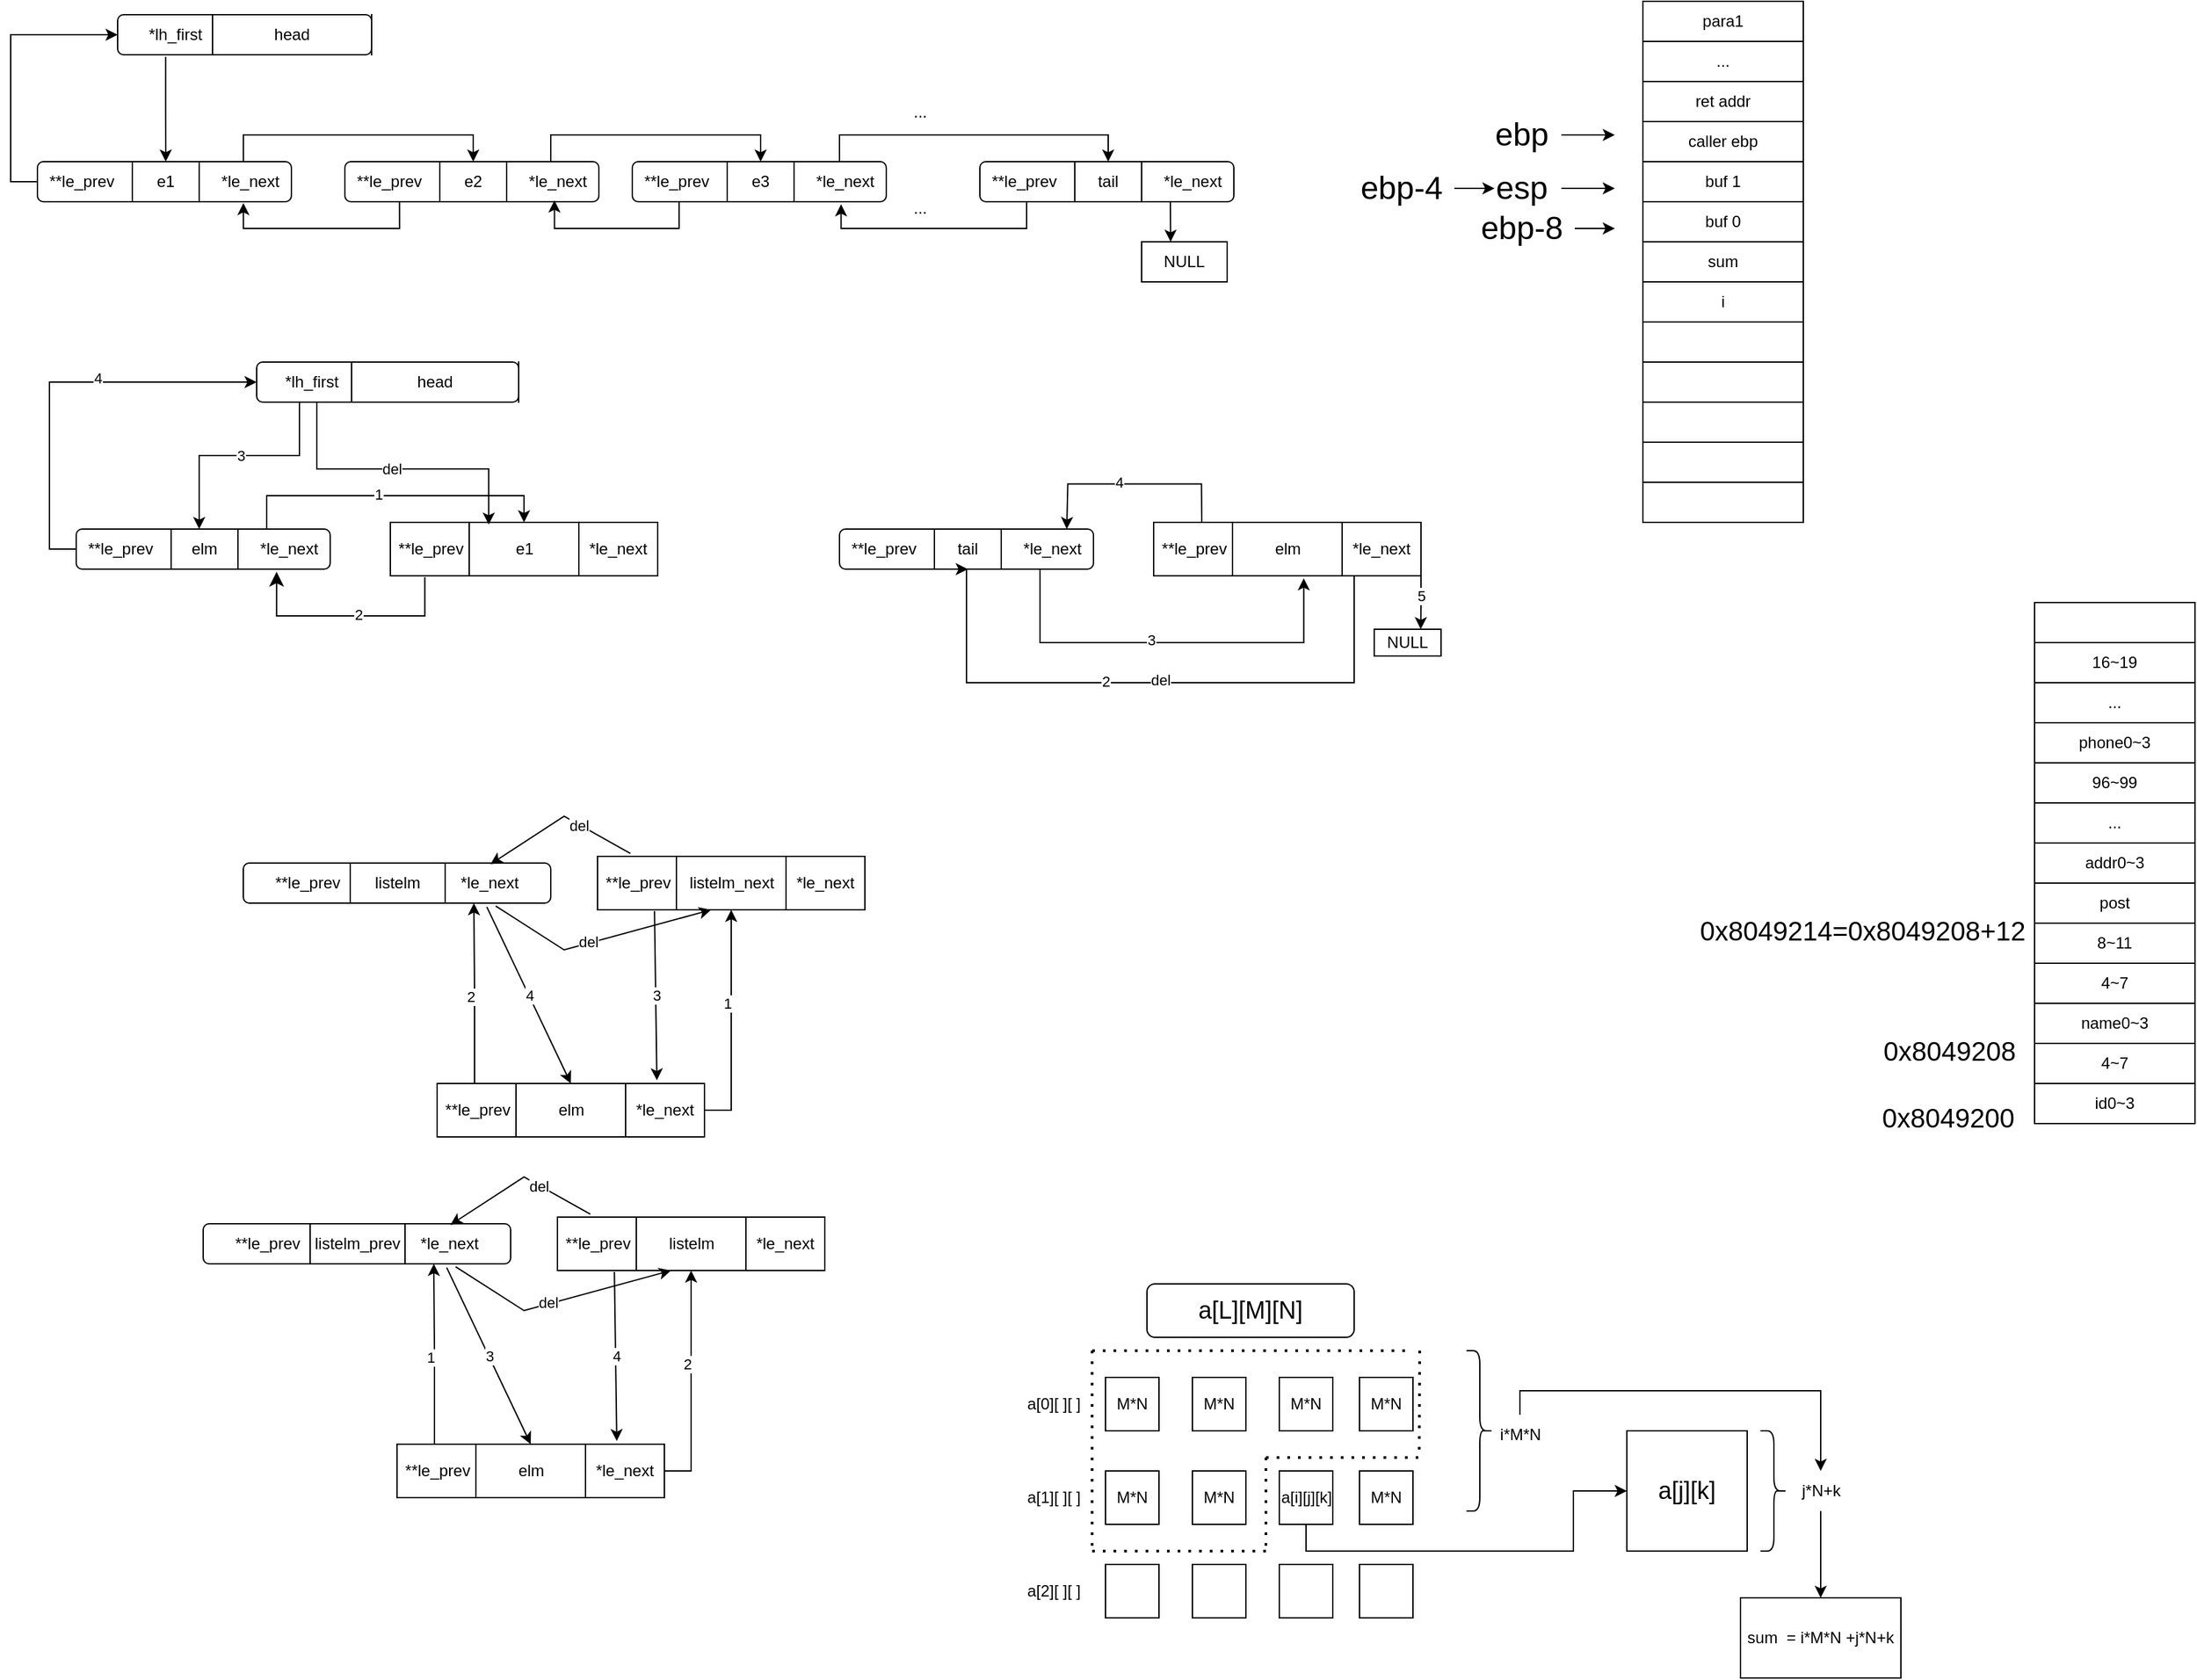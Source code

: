 <mxfile version="25.0.0">
  <diagram name="第 1 页" id="CgbGqWeiciak2SSr_8g0">
    <mxGraphModel dx="768" dy="397" grid="1" gridSize="10" guides="1" tooltips="1" connect="1" arrows="1" fold="1" page="1" pageScale="1" pageWidth="827" pageHeight="1169" math="0" shadow="0">
      <root>
        <mxCell id="0" />
        <mxCell id="1" parent="0" />
        <mxCell id="PcLLNrCdASyvN8jC8210-8" value="*lh_first&amp;nbsp; &amp;nbsp; &amp;nbsp; &amp;nbsp; &amp;nbsp; &amp;nbsp; &amp;nbsp; &amp;nbsp; &amp;nbsp; &amp;nbsp; &amp;nbsp; &amp;nbsp; &amp;nbsp; &amp;nbsp; &amp;nbsp; &amp;nbsp;" style="rounded=1;whiteSpace=wrap;html=1;" parent="1" vertex="1">
          <mxGeometry x="100" y="10" width="190" height="30" as="geometry" />
        </mxCell>
        <mxCell id="PcLLNrCdASyvN8jC8210-32" style="edgeStyle=orthogonalEdgeStyle;rounded=0;orthogonalLoop=1;jettySize=auto;html=1;exitX=0.189;exitY=1.052;exitDx=0;exitDy=0;entryX=0.5;entryY=0;entryDx=0;entryDy=0;exitPerimeter=0;" parent="1" source="PcLLNrCdASyvN8jC8210-8" target="PcLLNrCdASyvN8jC8210-22" edge="1">
          <mxGeometry relative="1" as="geometry" />
        </mxCell>
        <mxCell id="PcLLNrCdASyvN8jC8210-9" value="head" style="shape=partialRectangle;whiteSpace=wrap;html=1;top=0;bottom=0;fillColor=none;" parent="1" vertex="1">
          <mxGeometry x="171" y="10" width="119" height="30" as="geometry" />
        </mxCell>
        <mxCell id="PcLLNrCdASyvN8jC8210-25" style="edgeStyle=orthogonalEdgeStyle;rounded=0;orthogonalLoop=1;jettySize=auto;html=1;exitX=0.811;exitY=0.056;exitDx=0;exitDy=0;entryX=0.5;entryY=0;entryDx=0;entryDy=0;exitPerimeter=0;" parent="1" source="PcLLNrCdASyvN8jC8210-21" target="PcLLNrCdASyvN8jC8210-24" edge="1">
          <mxGeometry relative="1" as="geometry">
            <Array as="points">
              <mxPoint x="194" y="100" />
              <mxPoint x="366" y="100" />
            </Array>
          </mxGeometry>
        </mxCell>
        <mxCell id="9PKcSmoNiK7LUXzbzVSb-112" style="edgeStyle=orthogonalEdgeStyle;rounded=0;orthogonalLoop=1;jettySize=auto;html=1;exitX=0;exitY=0.5;exitDx=0;exitDy=0;entryX=0;entryY=0.5;entryDx=0;entryDy=0;" parent="1" source="PcLLNrCdASyvN8jC8210-21" target="PcLLNrCdASyvN8jC8210-8" edge="1">
          <mxGeometry relative="1" as="geometry" />
        </mxCell>
        <mxCell id="PcLLNrCdASyvN8jC8210-21" value="**le_prev&amp;nbsp; &amp;nbsp; &amp;nbsp; &amp;nbsp; &amp;nbsp; &amp;nbsp; &amp;nbsp; &amp;nbsp; &amp;nbsp; &amp;nbsp; &amp;nbsp; &amp;nbsp; *le_next" style="rounded=1;whiteSpace=wrap;html=1;" parent="1" vertex="1">
          <mxGeometry x="40" y="120" width="190" height="30" as="geometry" />
        </mxCell>
        <mxCell id="PcLLNrCdASyvN8jC8210-22" value="e1" style="shape=partialRectangle;whiteSpace=wrap;html=1;top=0;bottom=0;fillColor=none;" parent="1" vertex="1">
          <mxGeometry x="111" y="120" width="50" height="30" as="geometry" />
        </mxCell>
        <mxCell id="PcLLNrCdASyvN8jC8210-23" value="**le_prev&amp;nbsp; &amp;nbsp; &amp;nbsp; &amp;nbsp; &amp;nbsp; &amp;nbsp; &amp;nbsp; &amp;nbsp; &amp;nbsp; &amp;nbsp; &amp;nbsp; &amp;nbsp; *le_next" style="rounded=1;whiteSpace=wrap;html=1;" parent="1" vertex="1">
          <mxGeometry x="270" y="120" width="190" height="30" as="geometry" />
        </mxCell>
        <mxCell id="9PKcSmoNiK7LUXzbzVSb-10" style="edgeStyle=orthogonalEdgeStyle;rounded=0;orthogonalLoop=1;jettySize=auto;html=1;entryX=0.5;entryY=0;entryDx=0;entryDy=0;" parent="1" source="PcLLNrCdASyvN8jC8210-23" target="9PKcSmoNiK7LUXzbzVSb-8" edge="1">
          <mxGeometry relative="1" as="geometry">
            <Array as="points">
              <mxPoint x="424" y="100" />
              <mxPoint x="581" y="100" />
            </Array>
          </mxGeometry>
        </mxCell>
        <mxCell id="PcLLNrCdASyvN8jC8210-24" value="e2" style="shape=partialRectangle;whiteSpace=wrap;html=1;top=0;bottom=0;fillColor=none;" parent="1" vertex="1">
          <mxGeometry x="341" y="120" width="50" height="30" as="geometry" />
        </mxCell>
        <mxCell id="t2lfeFUL5zWcgB1iJ4_S-45" style="edgeStyle=orthogonalEdgeStyle;rounded=0;orthogonalLoop=1;jettySize=auto;html=1;exitX=0.75;exitY=1;exitDx=0;exitDy=0;" parent="1" source="PcLLNrCdASyvN8jC8210-29" edge="1">
          <mxGeometry relative="1" as="geometry">
            <mxPoint x="887.714" y="180" as="targetPoint" />
          </mxGeometry>
        </mxCell>
        <mxCell id="PcLLNrCdASyvN8jC8210-29" value="**le_prev&amp;nbsp; &amp;nbsp; &amp;nbsp; &amp;nbsp; &amp;nbsp; &amp;nbsp; &amp;nbsp; &amp;nbsp; &amp;nbsp; &amp;nbsp; &amp;nbsp; &amp;nbsp; *le_next" style="rounded=1;whiteSpace=wrap;html=1;" parent="1" vertex="1">
          <mxGeometry x="745" y="120" width="190" height="30" as="geometry" />
        </mxCell>
        <mxCell id="9PKcSmoNiK7LUXzbzVSb-6" style="edgeStyle=orthogonalEdgeStyle;rounded=0;orthogonalLoop=1;jettySize=auto;html=1;exitX=0.175;exitY=0.949;exitDx=0;exitDy=0;entryX=0.825;entryY=0.967;entryDx=0;entryDy=0;entryPerimeter=0;exitPerimeter=0;" parent="1" source="9PKcSmoNiK7LUXzbzVSb-7" target="PcLLNrCdASyvN8jC8210-23" edge="1">
          <mxGeometry relative="1" as="geometry">
            <mxPoint x="480" y="230" as="targetPoint" />
            <Array as="points">
              <mxPoint x="520" y="149" />
              <mxPoint x="520" y="170" />
              <mxPoint x="427" y="170" />
            </Array>
          </mxGeometry>
        </mxCell>
        <mxCell id="PcLLNrCdASyvN8jC8210-30" value="tail" style="shape=partialRectangle;whiteSpace=wrap;html=1;top=0;bottom=0;fillColor=none;" parent="1" vertex="1">
          <mxGeometry x="816" y="120" width="50" height="30" as="geometry" />
        </mxCell>
        <mxCell id="PcLLNrCdASyvN8jC8210-34" value="e1" style="shape=process;whiteSpace=wrap;html=1;backgroundOutline=1;size=0.294;" parent="1" vertex="1">
          <mxGeometry x="304" y="390" width="200" height="40" as="geometry" />
        </mxCell>
        <mxCell id="PcLLNrCdASyvN8jC8210-36" value="*le_next" style="text;html=1;align=center;verticalAlign=middle;resizable=0;points=[];autosize=1;strokeColor=none;fillColor=none;" parent="1" vertex="1">
          <mxGeometry x="439" y="395" width="70" height="30" as="geometry" />
        </mxCell>
        <mxCell id="PcLLNrCdASyvN8jC8210-37" value="**le_prev" style="text;html=1;align=center;verticalAlign=middle;resizable=0;points=[];autosize=1;strokeColor=none;fillColor=none;" parent="1" vertex="1">
          <mxGeometry x="299" y="395" width="70" height="30" as="geometry" />
        </mxCell>
        <mxCell id="9PKcSmoNiK7LUXzbzVSb-5" style="edgeStyle=orthogonalEdgeStyle;rounded=0;orthogonalLoop=1;jettySize=auto;html=1;exitX=0.215;exitY=0.989;exitDx=0;exitDy=0;entryX=0.811;entryY=1.033;entryDx=0;entryDy=0;entryPerimeter=0;exitPerimeter=0;" parent="1" source="PcLLNrCdASyvN8jC8210-23" target="PcLLNrCdASyvN8jC8210-21" edge="1">
          <mxGeometry relative="1" as="geometry" />
        </mxCell>
        <mxCell id="9PKcSmoNiK7LUXzbzVSb-12" style="edgeStyle=orthogonalEdgeStyle;rounded=0;orthogonalLoop=1;jettySize=auto;html=1;exitX=0.81;exitY=-0.003;exitDx=0;exitDy=0;entryX=0.5;entryY=0;entryDx=0;entryDy=0;exitPerimeter=0;" parent="1" source="9PKcSmoNiK7LUXzbzVSb-7" target="PcLLNrCdASyvN8jC8210-30" edge="1">
          <mxGeometry relative="1" as="geometry">
            <mxPoint x="860" y="100" as="targetPoint" />
            <Array as="points">
              <mxPoint x="639" y="121" />
              <mxPoint x="640" y="121" />
              <mxPoint x="640" y="100" />
              <mxPoint x="841" y="100" />
            </Array>
          </mxGeometry>
        </mxCell>
        <mxCell id="9PKcSmoNiK7LUXzbzVSb-7" value="**le_prev&amp;nbsp; &amp;nbsp; &amp;nbsp; &amp;nbsp; &amp;nbsp; &amp;nbsp; &amp;nbsp; &amp;nbsp; &amp;nbsp; &amp;nbsp; &amp;nbsp; &amp;nbsp; *le_next" style="rounded=1;whiteSpace=wrap;html=1;" parent="1" vertex="1">
          <mxGeometry x="485" y="120" width="190" height="30" as="geometry" />
        </mxCell>
        <mxCell id="9PKcSmoNiK7LUXzbzVSb-8" value="e3" style="shape=partialRectangle;whiteSpace=wrap;html=1;top=0;bottom=0;fillColor=none;" parent="1" vertex="1">
          <mxGeometry x="556" y="120" width="50" height="30" as="geometry" />
        </mxCell>
        <mxCell id="9PKcSmoNiK7LUXzbzVSb-13" style="edgeStyle=orthogonalEdgeStyle;rounded=0;orthogonalLoop=1;jettySize=auto;html=1;exitX=0;exitY=1;exitDx=0;exitDy=0;entryX=0.822;entryY=1.063;entryDx=0;entryDy=0;entryPerimeter=0;" parent="1" source="PcLLNrCdASyvN8jC8210-30" target="9PKcSmoNiK7LUXzbzVSb-7" edge="1">
          <mxGeometry relative="1" as="geometry">
            <Array as="points">
              <mxPoint x="780" y="150" />
              <mxPoint x="780" y="170" />
              <mxPoint x="641" y="170" />
            </Array>
          </mxGeometry>
        </mxCell>
        <mxCell id="9PKcSmoNiK7LUXzbzVSb-14" value="..." style="text;html=1;align=center;verticalAlign=middle;resizable=0;points=[];autosize=1;strokeColor=none;fillColor=none;" parent="1" vertex="1">
          <mxGeometry x="685" y="68" width="30" height="30" as="geometry" />
        </mxCell>
        <mxCell id="9PKcSmoNiK7LUXzbzVSb-16" value="..." style="text;html=1;align=center;verticalAlign=middle;resizable=0;points=[];autosize=1;strokeColor=none;fillColor=none;" parent="1" vertex="1">
          <mxGeometry x="685" y="140" width="30" height="30" as="geometry" />
        </mxCell>
        <mxCell id="9PKcSmoNiK7LUXzbzVSb-23" style="edgeStyle=orthogonalEdgeStyle;rounded=0;orthogonalLoop=1;jettySize=auto;html=1;exitX=0.75;exitY=0;exitDx=0;exitDy=0;entryX=0.5;entryY=0;entryDx=0;entryDy=0;" parent="1" source="9PKcSmoNiK7LUXzbzVSb-20" target="PcLLNrCdASyvN8jC8210-34" edge="1">
          <mxGeometry relative="1" as="geometry" />
        </mxCell>
        <mxCell id="9PKcSmoNiK7LUXzbzVSb-114" value="1" style="edgeLabel;html=1;align=center;verticalAlign=middle;resizable=0;points=[];" parent="9PKcSmoNiK7LUXzbzVSb-23" vertex="1" connectable="0">
          <mxGeometry x="-0.085" y="1" relative="1" as="geometry">
            <mxPoint as="offset" />
          </mxGeometry>
        </mxCell>
        <mxCell id="9PKcSmoNiK7LUXzbzVSb-113" style="edgeStyle=orthogonalEdgeStyle;rounded=0;orthogonalLoop=1;jettySize=auto;html=1;exitX=0;exitY=0.5;exitDx=0;exitDy=0;entryX=0;entryY=0.5;entryDx=0;entryDy=0;" parent="1" source="9PKcSmoNiK7LUXzbzVSb-20" target="9PKcSmoNiK7LUXzbzVSb-103" edge="1">
          <mxGeometry relative="1" as="geometry" />
        </mxCell>
        <mxCell id="9PKcSmoNiK7LUXzbzVSb-115" value="4" style="edgeLabel;html=1;align=center;verticalAlign=middle;resizable=0;points=[];" parent="9PKcSmoNiK7LUXzbzVSb-113" vertex="1" connectable="0">
          <mxGeometry x="0.208" y="3" relative="1" as="geometry">
            <mxPoint as="offset" />
          </mxGeometry>
        </mxCell>
        <mxCell id="9PKcSmoNiK7LUXzbzVSb-20" value="**le_prev&amp;nbsp; &amp;nbsp; &amp;nbsp; &amp;nbsp; &amp;nbsp; &amp;nbsp; &amp;nbsp; &amp;nbsp; &amp;nbsp; &amp;nbsp; &amp;nbsp; &amp;nbsp; *le_next" style="rounded=1;whiteSpace=wrap;html=1;" parent="1" vertex="1">
          <mxGeometry x="69" y="395" width="190" height="30" as="geometry" />
        </mxCell>
        <mxCell id="9PKcSmoNiK7LUXzbzVSb-21" value="elm" style="shape=partialRectangle;whiteSpace=wrap;html=1;top=0;bottom=0;fillColor=none;" parent="1" vertex="1">
          <mxGeometry x="140" y="395" width="50" height="30" as="geometry" />
        </mxCell>
        <mxCell id="9PKcSmoNiK7LUXzbzVSb-22" value="" style="edgeStyle=segmentEdgeStyle;endArrow=classic;html=1;curved=0;rounded=0;endSize=8;startSize=8;sourcePerimeterSpacing=0;targetPerimeterSpacing=0;entryX=0.789;entryY=1.067;entryDx=0;entryDy=0;entryPerimeter=0;exitX=0.129;exitY=1.025;exitDx=0;exitDy=0;exitPerimeter=0;" parent="1" source="PcLLNrCdASyvN8jC8210-34" target="9PKcSmoNiK7LUXzbzVSb-20" edge="1">
          <mxGeometry width="100" relative="1" as="geometry">
            <mxPoint x="330" y="440" as="sourcePoint" />
            <mxPoint x="409" y="460" as="targetPoint" />
            <Array as="points">
              <mxPoint x="330" y="460" />
              <mxPoint x="219" y="460" />
            </Array>
          </mxGeometry>
        </mxCell>
        <mxCell id="9PKcSmoNiK7LUXzbzVSb-110" value="2" style="edgeLabel;html=1;align=center;verticalAlign=middle;resizable=0;points=[];" parent="9PKcSmoNiK7LUXzbzVSb-22" vertex="1" connectable="0">
          <mxGeometry x="-0.082" y="-1" relative="1" as="geometry">
            <mxPoint as="offset" />
          </mxGeometry>
        </mxCell>
        <mxCell id="9PKcSmoNiK7LUXzbzVSb-53" value="listelm" style="shape=process;whiteSpace=wrap;html=1;backgroundOutline=1;size=0.294;" parent="1" vertex="1">
          <mxGeometry x="429" y="910" width="200" height="40" as="geometry" />
        </mxCell>
        <mxCell id="9PKcSmoNiK7LUXzbzVSb-54" value="*le_next" style="text;html=1;align=center;verticalAlign=middle;resizable=0;points=[];autosize=1;strokeColor=none;fillColor=none;" parent="1" vertex="1">
          <mxGeometry x="564" y="915" width="70" height="30" as="geometry" />
        </mxCell>
        <mxCell id="9PKcSmoNiK7LUXzbzVSb-55" value="**le_prev" style="text;html=1;align=center;verticalAlign=middle;resizable=0;points=[];autosize=1;strokeColor=none;fillColor=none;" parent="1" vertex="1">
          <mxGeometry x="424" y="915" width="70" height="30" as="geometry" />
        </mxCell>
        <mxCell id="9PKcSmoNiK7LUXzbzVSb-56" value="**le_prev&amp;nbsp; &amp;nbsp; &amp;nbsp; &amp;nbsp; &amp;nbsp; &amp;nbsp; &amp;nbsp; &amp;nbsp; &amp;nbsp; &amp;nbsp; &amp;nbsp; &amp;nbsp; &amp;nbsp; &amp;nbsp;*le_next" style="rounded=1;whiteSpace=wrap;html=1;" parent="1" vertex="1">
          <mxGeometry x="164" y="915" width="230" height="30" as="geometry" />
        </mxCell>
        <mxCell id="9PKcSmoNiK7LUXzbzVSb-57" value="listelm_prev" style="shape=partialRectangle;whiteSpace=wrap;html=1;top=0;bottom=0;fillColor=none;" parent="1" vertex="1">
          <mxGeometry x="244" y="915" width="71" height="30" as="geometry" />
        </mxCell>
        <mxCell id="9PKcSmoNiK7LUXzbzVSb-58" style="edgeStyle=orthogonalEdgeStyle;rounded=0;orthogonalLoop=1;jettySize=auto;html=1;entryX=0.5;entryY=1;entryDx=0;entryDy=0;" parent="1" target="9PKcSmoNiK7LUXzbzVSb-53" edge="1">
          <mxGeometry relative="1" as="geometry">
            <mxPoint x="504" y="1100" as="sourcePoint" />
            <Array as="points">
              <mxPoint x="529" y="1100" />
            </Array>
          </mxGeometry>
        </mxCell>
        <mxCell id="9PKcSmoNiK7LUXzbzVSb-59" value="2" style="edgeLabel;html=1;align=center;verticalAlign=middle;resizable=0;points=[];" parent="9PKcSmoNiK7LUXzbzVSb-58" vertex="1" connectable="0">
          <mxGeometry x="0.208" y="3" relative="1" as="geometry">
            <mxPoint as="offset" />
          </mxGeometry>
        </mxCell>
        <mxCell id="9PKcSmoNiK7LUXzbzVSb-60" style="edgeStyle=orthogonalEdgeStyle;rounded=0;orthogonalLoop=1;jettySize=auto;html=1;exitX=0.132;exitY=0.008;exitDx=0;exitDy=0;entryX=0.75;entryY=1;entryDx=0;entryDy=0;exitPerimeter=0;" parent="1" source="9PKcSmoNiK7LUXzbzVSb-62" target="9PKcSmoNiK7LUXzbzVSb-56" edge="1">
          <mxGeometry relative="1" as="geometry">
            <Array as="points">
              <mxPoint x="337" y="1080" />
              <mxPoint x="337" y="1013" />
            </Array>
          </mxGeometry>
        </mxCell>
        <mxCell id="9PKcSmoNiK7LUXzbzVSb-61" value="1" style="edgeLabel;html=1;align=center;verticalAlign=middle;resizable=0;points=[];" parent="9PKcSmoNiK7LUXzbzVSb-60" vertex="1" connectable="0">
          <mxGeometry x="-0.025" y="3" relative="1" as="geometry">
            <mxPoint as="offset" />
          </mxGeometry>
        </mxCell>
        <mxCell id="9PKcSmoNiK7LUXzbzVSb-62" value="elm" style="shape=process;whiteSpace=wrap;html=1;backgroundOutline=1;size=0.294;" parent="1" vertex="1">
          <mxGeometry x="309" y="1080" width="200" height="40" as="geometry" />
        </mxCell>
        <mxCell id="9PKcSmoNiK7LUXzbzVSb-63" value="*le_next" style="text;html=1;align=center;verticalAlign=middle;resizable=0;points=[];autosize=1;strokeColor=none;fillColor=none;" parent="1" vertex="1">
          <mxGeometry x="444" y="1085" width="70" height="30" as="geometry" />
        </mxCell>
        <mxCell id="9PKcSmoNiK7LUXzbzVSb-64" value="**le_prev" style="text;html=1;align=center;verticalAlign=middle;resizable=0;points=[];autosize=1;strokeColor=none;fillColor=none;" parent="1" vertex="1">
          <mxGeometry x="304" y="1085" width="70" height="30" as="geometry" />
        </mxCell>
        <mxCell id="9PKcSmoNiK7LUXzbzVSb-65" value="3" style="endArrow=classic;html=1;rounded=0;exitX=0.792;exitY=1.094;exitDx=0;exitDy=0;entryX=0.5;entryY=0;entryDx=0;entryDy=0;exitPerimeter=0;" parent="1" source="9PKcSmoNiK7LUXzbzVSb-56" target="9PKcSmoNiK7LUXzbzVSb-62" edge="1">
          <mxGeometry width="50" height="50" relative="1" as="geometry">
            <mxPoint x="404" y="1080" as="sourcePoint" />
            <mxPoint x="454" y="1030" as="targetPoint" />
          </mxGeometry>
        </mxCell>
        <mxCell id="9PKcSmoNiK7LUXzbzVSb-67" value="4" style="endArrow=classic;html=1;rounded=0;entryX=0.822;entryY=-0.058;entryDx=0;entryDy=0;exitX=0.213;exitY=1.025;exitDx=0;exitDy=0;entryPerimeter=0;exitPerimeter=0;" parent="1" source="9PKcSmoNiK7LUXzbzVSb-53" target="9PKcSmoNiK7LUXzbzVSb-62" edge="1">
          <mxGeometry width="50" height="50" relative="1" as="geometry">
            <mxPoint x="459" y="970" as="sourcePoint" />
            <mxPoint x="454" y="1030" as="targetPoint" />
          </mxGeometry>
        </mxCell>
        <mxCell id="9PKcSmoNiK7LUXzbzVSb-71" value="" style="endArrow=classic;html=1;rounded=0;entryX=0.804;entryY=0.028;entryDx=0;entryDy=0;entryPerimeter=0;exitX=0.123;exitY=-0.054;exitDx=0;exitDy=0;exitPerimeter=0;" parent="1" source="9PKcSmoNiK7LUXzbzVSb-53" target="9PKcSmoNiK7LUXzbzVSb-56" edge="1">
          <mxGeometry width="50" height="50" relative="1" as="geometry">
            <mxPoint x="414" y="1010" as="sourcePoint" />
            <mxPoint x="464" y="960" as="targetPoint" />
            <Array as="points">
              <mxPoint x="404" y="880" />
            </Array>
          </mxGeometry>
        </mxCell>
        <mxCell id="9PKcSmoNiK7LUXzbzVSb-75" value="del" style="edgeLabel;html=1;align=center;verticalAlign=middle;resizable=0;points=[];" parent="9PKcSmoNiK7LUXzbzVSb-71" vertex="1" connectable="0">
          <mxGeometry x="-0.281" relative="1" as="geometry">
            <mxPoint as="offset" />
          </mxGeometry>
        </mxCell>
        <mxCell id="9PKcSmoNiK7LUXzbzVSb-74" value="" style="endArrow=classic;html=1;rounded=0;exitX=0.821;exitY=1.072;exitDx=0;exitDy=0;exitPerimeter=0;" parent="1" source="9PKcSmoNiK7LUXzbzVSb-56" edge="1">
          <mxGeometry width="50" height="50" relative="1" as="geometry">
            <mxPoint x="414" y="1010" as="sourcePoint" />
            <mxPoint x="514" y="950" as="targetPoint" />
            <Array as="points">
              <mxPoint x="404" y="980" />
            </Array>
          </mxGeometry>
        </mxCell>
        <mxCell id="9PKcSmoNiK7LUXzbzVSb-76" value="del" style="edgeLabel;html=1;align=center;verticalAlign=middle;resizable=0;points=[];" parent="9PKcSmoNiK7LUXzbzVSb-74" vertex="1" connectable="0">
          <mxGeometry x="-0.091" y="1" relative="1" as="geometry">
            <mxPoint as="offset" />
          </mxGeometry>
        </mxCell>
        <mxCell id="9PKcSmoNiK7LUXzbzVSb-77" value="listelm_next" style="shape=process;whiteSpace=wrap;html=1;backgroundOutline=1;size=0.294;" parent="1" vertex="1">
          <mxGeometry x="459" y="640" width="200" height="40" as="geometry" />
        </mxCell>
        <mxCell id="9PKcSmoNiK7LUXzbzVSb-78" value="*le_next" style="text;html=1;align=center;verticalAlign=middle;resizable=0;points=[];autosize=1;strokeColor=none;fillColor=none;" parent="1" vertex="1">
          <mxGeometry x="594" y="645" width="70" height="30" as="geometry" />
        </mxCell>
        <mxCell id="9PKcSmoNiK7LUXzbzVSb-79" value="**le_prev" style="text;html=1;align=center;verticalAlign=middle;resizable=0;points=[];autosize=1;strokeColor=none;fillColor=none;" parent="1" vertex="1">
          <mxGeometry x="454" y="645" width="70" height="30" as="geometry" />
        </mxCell>
        <mxCell id="9PKcSmoNiK7LUXzbzVSb-80" value="**le_prev&amp;nbsp; &amp;nbsp; &amp;nbsp; &amp;nbsp; &amp;nbsp; &amp;nbsp; &amp;nbsp; &amp;nbsp; &amp;nbsp; &amp;nbsp; &amp;nbsp; &amp;nbsp; &amp;nbsp; &amp;nbsp;*le_next" style="rounded=1;whiteSpace=wrap;html=1;" parent="1" vertex="1">
          <mxGeometry x="194" y="645" width="230" height="30" as="geometry" />
        </mxCell>
        <mxCell id="9PKcSmoNiK7LUXzbzVSb-81" value="listelm" style="shape=partialRectangle;whiteSpace=wrap;html=1;top=0;bottom=0;fillColor=none;" parent="1" vertex="1">
          <mxGeometry x="274" y="645" width="71" height="30" as="geometry" />
        </mxCell>
        <mxCell id="9PKcSmoNiK7LUXzbzVSb-82" style="edgeStyle=orthogonalEdgeStyle;rounded=0;orthogonalLoop=1;jettySize=auto;html=1;entryX=0.5;entryY=1;entryDx=0;entryDy=0;" parent="1" target="9PKcSmoNiK7LUXzbzVSb-77" edge="1">
          <mxGeometry relative="1" as="geometry">
            <mxPoint x="534" y="830" as="sourcePoint" />
            <Array as="points">
              <mxPoint x="559" y="830" />
            </Array>
          </mxGeometry>
        </mxCell>
        <mxCell id="9PKcSmoNiK7LUXzbzVSb-83" value="1" style="edgeLabel;html=1;align=center;verticalAlign=middle;resizable=0;points=[];" parent="9PKcSmoNiK7LUXzbzVSb-82" vertex="1" connectable="0">
          <mxGeometry x="0.208" y="3" relative="1" as="geometry">
            <mxPoint as="offset" />
          </mxGeometry>
        </mxCell>
        <mxCell id="9PKcSmoNiK7LUXzbzVSb-84" style="edgeStyle=orthogonalEdgeStyle;rounded=0;orthogonalLoop=1;jettySize=auto;html=1;exitX=0.132;exitY=0.008;exitDx=0;exitDy=0;entryX=0.75;entryY=1;entryDx=0;entryDy=0;exitPerimeter=0;" parent="1" source="9PKcSmoNiK7LUXzbzVSb-86" target="9PKcSmoNiK7LUXzbzVSb-80" edge="1">
          <mxGeometry relative="1" as="geometry">
            <Array as="points">
              <mxPoint x="367" y="810" />
              <mxPoint x="367" y="743" />
            </Array>
          </mxGeometry>
        </mxCell>
        <mxCell id="9PKcSmoNiK7LUXzbzVSb-85" value="1" style="edgeLabel;html=1;align=center;verticalAlign=middle;resizable=0;points=[];" parent="9PKcSmoNiK7LUXzbzVSb-84" vertex="1" connectable="0">
          <mxGeometry x="-0.025" y="3" relative="1" as="geometry">
            <mxPoint as="offset" />
          </mxGeometry>
        </mxCell>
        <mxCell id="9PKcSmoNiK7LUXzbzVSb-95" value="2" style="edgeLabel;html=1;align=center;verticalAlign=middle;resizable=0;points=[];" parent="9PKcSmoNiK7LUXzbzVSb-84" vertex="1" connectable="0">
          <mxGeometry x="0.01" y="3" relative="1" as="geometry">
            <mxPoint y="2" as="offset" />
          </mxGeometry>
        </mxCell>
        <mxCell id="9PKcSmoNiK7LUXzbzVSb-86" value="elm" style="shape=process;whiteSpace=wrap;html=1;backgroundOutline=1;size=0.294;" parent="1" vertex="1">
          <mxGeometry x="339" y="810" width="200" height="40" as="geometry" />
        </mxCell>
        <mxCell id="9PKcSmoNiK7LUXzbzVSb-87" value="*le_next" style="text;html=1;align=center;verticalAlign=middle;resizable=0;points=[];autosize=1;strokeColor=none;fillColor=none;" parent="1" vertex="1">
          <mxGeometry x="474" y="815" width="70" height="30" as="geometry" />
        </mxCell>
        <mxCell id="9PKcSmoNiK7LUXzbzVSb-88" value="**le_prev" style="text;html=1;align=center;verticalAlign=middle;resizable=0;points=[];autosize=1;strokeColor=none;fillColor=none;" parent="1" vertex="1">
          <mxGeometry x="334" y="815" width="70" height="30" as="geometry" />
        </mxCell>
        <mxCell id="9PKcSmoNiK7LUXzbzVSb-89" value="4" style="endArrow=classic;html=1;rounded=0;exitX=0.792;exitY=1.094;exitDx=0;exitDy=0;entryX=0.5;entryY=0;entryDx=0;entryDy=0;exitPerimeter=0;" parent="1" source="9PKcSmoNiK7LUXzbzVSb-80" target="9PKcSmoNiK7LUXzbzVSb-86" edge="1">
          <mxGeometry width="50" height="50" relative="1" as="geometry">
            <mxPoint x="434" y="810" as="sourcePoint" />
            <mxPoint x="484" y="760" as="targetPoint" />
          </mxGeometry>
        </mxCell>
        <mxCell id="9PKcSmoNiK7LUXzbzVSb-90" value="3" style="endArrow=classic;html=1;rounded=0;entryX=0.822;entryY=-0.058;entryDx=0;entryDy=0;exitX=0.213;exitY=1.025;exitDx=0;exitDy=0;entryPerimeter=0;exitPerimeter=0;" parent="1" source="9PKcSmoNiK7LUXzbzVSb-77" target="9PKcSmoNiK7LUXzbzVSb-86" edge="1">
          <mxGeometry width="50" height="50" relative="1" as="geometry">
            <mxPoint x="489" y="700" as="sourcePoint" />
            <mxPoint x="484" y="760" as="targetPoint" />
          </mxGeometry>
        </mxCell>
        <mxCell id="9PKcSmoNiK7LUXzbzVSb-91" value="" style="endArrow=classic;html=1;rounded=0;entryX=0.804;entryY=0.028;entryDx=0;entryDy=0;entryPerimeter=0;exitX=0.123;exitY=-0.054;exitDx=0;exitDy=0;exitPerimeter=0;" parent="1" source="9PKcSmoNiK7LUXzbzVSb-77" target="9PKcSmoNiK7LUXzbzVSb-80" edge="1">
          <mxGeometry width="50" height="50" relative="1" as="geometry">
            <mxPoint x="444" y="740" as="sourcePoint" />
            <mxPoint x="494" y="690" as="targetPoint" />
            <Array as="points">
              <mxPoint x="434" y="610" />
            </Array>
          </mxGeometry>
        </mxCell>
        <mxCell id="9PKcSmoNiK7LUXzbzVSb-92" value="del" style="edgeLabel;html=1;align=center;verticalAlign=middle;resizable=0;points=[];" parent="9PKcSmoNiK7LUXzbzVSb-91" vertex="1" connectable="0">
          <mxGeometry x="-0.281" relative="1" as="geometry">
            <mxPoint as="offset" />
          </mxGeometry>
        </mxCell>
        <mxCell id="9PKcSmoNiK7LUXzbzVSb-93" value="" style="endArrow=classic;html=1;rounded=0;exitX=0.821;exitY=1.072;exitDx=0;exitDy=0;exitPerimeter=0;" parent="1" source="9PKcSmoNiK7LUXzbzVSb-80" edge="1">
          <mxGeometry width="50" height="50" relative="1" as="geometry">
            <mxPoint x="444" y="740" as="sourcePoint" />
            <mxPoint x="544" y="680" as="targetPoint" />
            <Array as="points">
              <mxPoint x="434" y="710" />
            </Array>
          </mxGeometry>
        </mxCell>
        <mxCell id="9PKcSmoNiK7LUXzbzVSb-94" value="del" style="edgeLabel;html=1;align=center;verticalAlign=middle;resizable=0;points=[];" parent="9PKcSmoNiK7LUXzbzVSb-93" vertex="1" connectable="0">
          <mxGeometry x="-0.091" y="1" relative="1" as="geometry">
            <mxPoint as="offset" />
          </mxGeometry>
        </mxCell>
        <mxCell id="9PKcSmoNiK7LUXzbzVSb-106" value="3" style="edgeStyle=orthogonalEdgeStyle;rounded=0;orthogonalLoop=1;jettySize=auto;html=1;exitX=0.205;exitY=1;exitDx=0;exitDy=0;entryX=0.5;entryY=0;entryDx=0;entryDy=0;exitPerimeter=0;" parent="1" edge="1">
          <mxGeometry relative="1" as="geometry">
            <mxPoint x="238.95" y="300" as="sourcePoint" />
            <mxPoint x="161" y="395" as="targetPoint" />
            <Array as="points">
              <mxPoint x="236" y="300" />
              <mxPoint x="236" y="340" />
              <mxPoint x="161" y="340" />
            </Array>
          </mxGeometry>
        </mxCell>
        <mxCell id="9PKcSmoNiK7LUXzbzVSb-103" value="*lh_first&amp;nbsp; &amp;nbsp; &amp;nbsp; &amp;nbsp; &amp;nbsp; &amp;nbsp; &amp;nbsp; &amp;nbsp; &amp;nbsp; &amp;nbsp; &amp;nbsp; &amp;nbsp; &amp;nbsp; &amp;nbsp; &amp;nbsp; &amp;nbsp; &amp;nbsp;&amp;nbsp;" style="rounded=1;whiteSpace=wrap;html=1;" parent="1" vertex="1">
          <mxGeometry x="204" y="270" width="196" height="30" as="geometry" />
        </mxCell>
        <mxCell id="9PKcSmoNiK7LUXzbzVSb-104" value="head" style="shape=partialRectangle;whiteSpace=wrap;html=1;top=0;bottom=0;fillColor=none;" parent="1" vertex="1">
          <mxGeometry x="275" y="270" width="125" height="30" as="geometry" />
        </mxCell>
        <mxCell id="9PKcSmoNiK7LUXzbzVSb-107" style="edgeStyle=orthogonalEdgeStyle;rounded=0;orthogonalLoop=1;jettySize=auto;html=1;exitX=0.25;exitY=1;exitDx=0;exitDy=0;entryX=0.368;entryY=0.042;entryDx=0;entryDy=0;entryPerimeter=0;" parent="1" source="9PKcSmoNiK7LUXzbzVSb-103" target="PcLLNrCdASyvN8jC8210-34" edge="1">
          <mxGeometry relative="1" as="geometry">
            <Array as="points">
              <mxPoint x="249" y="350" />
              <mxPoint x="378" y="350" />
            </Array>
          </mxGeometry>
        </mxCell>
        <mxCell id="9PKcSmoNiK7LUXzbzVSb-108" value="del" style="edgeLabel;html=1;align=center;verticalAlign=middle;resizable=0;points=[];" parent="9PKcSmoNiK7LUXzbzVSb-107" vertex="1" connectable="0">
          <mxGeometry x="-0.021" relative="1" as="geometry">
            <mxPoint as="offset" />
          </mxGeometry>
        </mxCell>
        <mxCell id="t2lfeFUL5zWcgB1iJ4_S-36" style="edgeStyle=orthogonalEdgeStyle;rounded=0;orthogonalLoop=1;jettySize=auto;html=1;exitX=1;exitY=1;exitDx=0;exitDy=0;" parent="1" source="t2lfeFUL5zWcgB1iJ4_S-1" edge="1">
          <mxGeometry relative="1" as="geometry">
            <mxPoint x="1074.8" y="470" as="targetPoint" />
          </mxGeometry>
        </mxCell>
        <mxCell id="t2lfeFUL5zWcgB1iJ4_S-43" value="5" style="edgeLabel;html=1;align=center;verticalAlign=middle;resizable=0;points=[];" parent="t2lfeFUL5zWcgB1iJ4_S-36" vertex="1" connectable="0">
          <mxGeometry x="-0.248" relative="1" as="geometry">
            <mxPoint as="offset" />
          </mxGeometry>
        </mxCell>
        <mxCell id="t2lfeFUL5zWcgB1iJ4_S-1" value="elm" style="shape=process;whiteSpace=wrap;html=1;backgroundOutline=1;size=0.294;" parent="1" vertex="1">
          <mxGeometry x="875" y="390" width="200" height="40" as="geometry" />
        </mxCell>
        <mxCell id="t2lfeFUL5zWcgB1iJ4_S-2" value="*le_next" style="text;html=1;align=center;verticalAlign=middle;resizable=0;points=[];autosize=1;strokeColor=none;fillColor=none;" parent="1" vertex="1">
          <mxGeometry x="1010" y="395" width="70" height="30" as="geometry" />
        </mxCell>
        <mxCell id="t2lfeFUL5zWcgB1iJ4_S-3" value="**le_prev" style="text;html=1;align=center;verticalAlign=middle;resizable=0;points=[];autosize=1;strokeColor=none;fillColor=none;" parent="1" vertex="1">
          <mxGeometry x="870" y="395" width="70" height="30" as="geometry" />
        </mxCell>
        <mxCell id="t2lfeFUL5zWcgB1iJ4_S-8" value="**le_prev&amp;nbsp; &amp;nbsp; &amp;nbsp; &amp;nbsp; &amp;nbsp; &amp;nbsp; &amp;nbsp; &amp;nbsp; &amp;nbsp; &amp;nbsp; &amp;nbsp; &amp;nbsp; *le_next" style="rounded=1;whiteSpace=wrap;html=1;" parent="1" vertex="1">
          <mxGeometry x="640" y="395" width="190" height="30" as="geometry" />
        </mxCell>
        <mxCell id="t2lfeFUL5zWcgB1iJ4_S-9" value="tail" style="shape=partialRectangle;whiteSpace=wrap;html=1;top=0;bottom=0;fillColor=none;" parent="1" vertex="1">
          <mxGeometry x="711" y="395" width="50" height="30" as="geometry" />
        </mxCell>
        <mxCell id="t2lfeFUL5zWcgB1iJ4_S-22" style="edgeStyle=orthogonalEdgeStyle;rounded=0;orthogonalLoop=1;jettySize=auto;html=1;exitX=0.75;exitY=1;exitDx=0;exitDy=0;entryX=0.524;entryY=1.046;entryDx=0;entryDy=0;entryPerimeter=0;" parent="1" edge="1">
          <mxGeometry relative="1" as="geometry">
            <mxPoint x="790" y="425" as="sourcePoint" />
            <mxPoint x="987.3" y="431.84" as="targetPoint" />
            <Array as="points">
              <mxPoint x="790.5" y="480" />
              <mxPoint x="987.5" y="480" />
            </Array>
          </mxGeometry>
        </mxCell>
        <mxCell id="t2lfeFUL5zWcgB1iJ4_S-40" value="3" style="edgeLabel;html=1;align=center;verticalAlign=middle;resizable=0;points=[];" parent="t2lfeFUL5zWcgB1iJ4_S-22" vertex="1" connectable="0">
          <mxGeometry x="-0.084" y="2" relative="1" as="geometry">
            <mxPoint as="offset" />
          </mxGeometry>
        </mxCell>
        <mxCell id="t2lfeFUL5zWcgB1iJ4_S-28" value="" style="endArrow=classic;html=1;rounded=0;entryX=0.838;entryY=-0.041;entryDx=0;entryDy=0;entryPerimeter=0;" parent="1" edge="1">
          <mxGeometry width="50" height="50" relative="1" as="geometry">
            <mxPoint x="911" y="390" as="sourcePoint" />
            <mxPoint x="810" y="395.0" as="targetPoint" />
            <Array as="points">
              <mxPoint x="910.78" y="361.23" />
              <mxPoint x="810.78" y="361.23" />
            </Array>
          </mxGeometry>
        </mxCell>
        <mxCell id="t2lfeFUL5zWcgB1iJ4_S-41" value="4" style="edgeLabel;html=1;align=center;verticalAlign=middle;resizable=0;points=[];" parent="t2lfeFUL5zWcgB1iJ4_S-28" vertex="1" connectable="0">
          <mxGeometry x="0.119" y="-1" relative="1" as="geometry">
            <mxPoint as="offset" />
          </mxGeometry>
        </mxCell>
        <mxCell id="t2lfeFUL5zWcgB1iJ4_S-33" style="edgeStyle=orthogonalEdgeStyle;rounded=0;orthogonalLoop=1;jettySize=auto;html=1;exitX=0.75;exitY=1;exitDx=0;exitDy=0;entryX=0.5;entryY=1;entryDx=0;entryDy=0;" parent="1" source="t2lfeFUL5zWcgB1iJ4_S-1" target="t2lfeFUL5zWcgB1iJ4_S-9" edge="1">
          <mxGeometry relative="1" as="geometry">
            <Array as="points">
              <mxPoint x="1025" y="510" />
              <mxPoint x="735" y="510" />
              <mxPoint x="735" y="425" />
            </Array>
          </mxGeometry>
        </mxCell>
        <mxCell id="t2lfeFUL5zWcgB1iJ4_S-38" value="del" style="edgeLabel;html=1;align=center;verticalAlign=middle;resizable=0;points=[];" parent="t2lfeFUL5zWcgB1iJ4_S-33" vertex="1" connectable="0">
          <mxGeometry x="-0.013" y="-2" relative="1" as="geometry">
            <mxPoint as="offset" />
          </mxGeometry>
        </mxCell>
        <mxCell id="t2lfeFUL5zWcgB1iJ4_S-39" value="2" style="edgeLabel;html=1;align=center;verticalAlign=middle;resizable=0;points=[];" parent="t2lfeFUL5zWcgB1iJ4_S-33" vertex="1" connectable="0">
          <mxGeometry x="0.167" y="-1" relative="1" as="geometry">
            <mxPoint as="offset" />
          </mxGeometry>
        </mxCell>
        <mxCell id="t2lfeFUL5zWcgB1iJ4_S-37" value="NULL" style="whiteSpace=wrap;html=1;" parent="1" vertex="1">
          <mxGeometry x="1040" y="470" width="50" height="20" as="geometry" />
        </mxCell>
        <mxCell id="t2lfeFUL5zWcgB1iJ4_S-46" value="NULL" style="whiteSpace=wrap;html=1;" parent="1" vertex="1">
          <mxGeometry x="866" y="180" width="64" height="30" as="geometry" />
        </mxCell>
        <mxCell id="bahmHBTMOXn4sRvX9rWZ-22" value="para1" style="rounded=0;whiteSpace=wrap;html=1;" parent="1" vertex="1">
          <mxGeometry x="1241" width="120" height="30" as="geometry" />
        </mxCell>
        <mxCell id="bahmHBTMOXn4sRvX9rWZ-35" value="..." style="rounded=0;whiteSpace=wrap;html=1;" parent="1" vertex="1">
          <mxGeometry x="1241" y="30" width="120" height="30" as="geometry" />
        </mxCell>
        <mxCell id="bahmHBTMOXn4sRvX9rWZ-36" value="ret addr" style="rounded=0;whiteSpace=wrap;html=1;" parent="1" vertex="1">
          <mxGeometry x="1241" y="60" width="120" height="30" as="geometry" />
        </mxCell>
        <mxCell id="bahmHBTMOXn4sRvX9rWZ-37" value="caller ebp" style="rounded=0;whiteSpace=wrap;html=1;" parent="1" vertex="1">
          <mxGeometry x="1241" y="90" width="120" height="30" as="geometry" />
        </mxCell>
        <mxCell id="bahmHBTMOXn4sRvX9rWZ-38" value="buf 1" style="rounded=0;whiteSpace=wrap;html=1;" parent="1" vertex="1">
          <mxGeometry x="1241" y="120" width="120" height="30" as="geometry" />
        </mxCell>
        <mxCell id="bahmHBTMOXn4sRvX9rWZ-39" value="buf 0" style="rounded=0;whiteSpace=wrap;html=1;" parent="1" vertex="1">
          <mxGeometry x="1241" y="150" width="120" height="30" as="geometry" />
        </mxCell>
        <mxCell id="bahmHBTMOXn4sRvX9rWZ-40" value="sum" style="rounded=0;whiteSpace=wrap;html=1;" parent="1" vertex="1">
          <mxGeometry x="1241" y="180" width="120" height="30" as="geometry" />
        </mxCell>
        <mxCell id="bahmHBTMOXn4sRvX9rWZ-41" value="i" style="rounded=0;whiteSpace=wrap;html=1;" parent="1" vertex="1">
          <mxGeometry x="1241" y="210" width="120" height="30" as="geometry" />
        </mxCell>
        <mxCell id="bahmHBTMOXn4sRvX9rWZ-42" value="" style="rounded=0;whiteSpace=wrap;html=1;" parent="1" vertex="1">
          <mxGeometry x="1241" y="240" width="120" height="30" as="geometry" />
        </mxCell>
        <mxCell id="bahmHBTMOXn4sRvX9rWZ-43" value="" style="rounded=0;whiteSpace=wrap;html=1;" parent="1" vertex="1">
          <mxGeometry x="1241" y="270" width="120" height="30" as="geometry" />
        </mxCell>
        <mxCell id="bahmHBTMOXn4sRvX9rWZ-44" value="" style="rounded=0;whiteSpace=wrap;html=1;" parent="1" vertex="1">
          <mxGeometry x="1241" y="300" width="120" height="30" as="geometry" />
        </mxCell>
        <mxCell id="bahmHBTMOXn4sRvX9rWZ-45" value="" style="rounded=0;whiteSpace=wrap;html=1;" parent="1" vertex="1">
          <mxGeometry x="1241" y="330" width="120" height="30" as="geometry" />
        </mxCell>
        <mxCell id="bahmHBTMOXn4sRvX9rWZ-46" value="" style="rounded=0;whiteSpace=wrap;html=1;" parent="1" vertex="1">
          <mxGeometry x="1241" y="360" width="120" height="30" as="geometry" />
        </mxCell>
        <mxCell id="bahmHBTMOXn4sRvX9rWZ-53" value="" style="edgeStyle=orthogonalEdgeStyle;rounded=0;orthogonalLoop=1;jettySize=auto;html=1;" parent="1" source="bahmHBTMOXn4sRvX9rWZ-49" edge="1">
          <mxGeometry relative="1" as="geometry">
            <mxPoint x="1220" y="140" as="targetPoint" />
          </mxGeometry>
        </mxCell>
        <mxCell id="bahmHBTMOXn4sRvX9rWZ-49" value="&lt;font style=&quot;font-size: 24px;&quot;&gt;esp&lt;/font&gt;" style="text;html=1;align=center;verticalAlign=middle;resizable=0;points=[];autosize=1;strokeColor=none;fillColor=none;" parent="1" vertex="1">
          <mxGeometry x="1120" y="120" width="60" height="40" as="geometry" />
        </mxCell>
        <mxCell id="bahmHBTMOXn4sRvX9rWZ-56" value="" style="edgeStyle=orthogonalEdgeStyle;rounded=0;orthogonalLoop=1;jettySize=auto;html=1;" parent="1" source="bahmHBTMOXn4sRvX9rWZ-57" edge="1">
          <mxGeometry relative="1" as="geometry">
            <mxPoint x="1220" y="100" as="targetPoint" />
          </mxGeometry>
        </mxCell>
        <mxCell id="bahmHBTMOXn4sRvX9rWZ-57" value="&lt;font style=&quot;font-size: 24px;&quot;&gt;ebp&lt;/font&gt;" style="text;html=1;align=center;verticalAlign=middle;resizable=0;points=[];autosize=1;strokeColor=none;fillColor=none;" parent="1" vertex="1">
          <mxGeometry x="1120" y="80" width="60" height="40" as="geometry" />
        </mxCell>
        <mxCell id="bahmHBTMOXn4sRvX9rWZ-58" value="" style="edgeStyle=orthogonalEdgeStyle;rounded=0;orthogonalLoop=1;jettySize=auto;html=1;" parent="1" source="bahmHBTMOXn4sRvX9rWZ-59" edge="1">
          <mxGeometry relative="1" as="geometry">
            <mxPoint x="1130" y="140" as="targetPoint" />
          </mxGeometry>
        </mxCell>
        <mxCell id="bahmHBTMOXn4sRvX9rWZ-59" value="&lt;font style=&quot;font-size: 24px;&quot;&gt;ebp-4&lt;/font&gt;" style="text;html=1;align=center;verticalAlign=middle;resizable=0;points=[];autosize=1;strokeColor=none;fillColor=none;" parent="1" vertex="1">
          <mxGeometry x="1020" y="120" width="80" height="40" as="geometry" />
        </mxCell>
        <mxCell id="bahmHBTMOXn4sRvX9rWZ-60" value="" style="edgeStyle=orthogonalEdgeStyle;rounded=0;orthogonalLoop=1;jettySize=auto;html=1;" parent="1" source="bahmHBTMOXn4sRvX9rWZ-61" edge="1">
          <mxGeometry relative="1" as="geometry">
            <mxPoint x="1220" y="170" as="targetPoint" />
          </mxGeometry>
        </mxCell>
        <mxCell id="bahmHBTMOXn4sRvX9rWZ-61" value="&lt;font style=&quot;font-size: 24px;&quot;&gt;ebp-8&lt;/font&gt;" style="text;html=1;align=center;verticalAlign=middle;resizable=0;points=[];autosize=1;strokeColor=none;fillColor=none;" parent="1" vertex="1">
          <mxGeometry x="1110" y="150" width="80" height="40" as="geometry" />
        </mxCell>
        <mxCell id="GMZUhblGP6oMjebxN5Wl-1" value="" style="rounded=0;whiteSpace=wrap;html=1;" parent="1" vertex="1">
          <mxGeometry x="1534" y="450" width="120" height="30" as="geometry" />
        </mxCell>
        <mxCell id="GMZUhblGP6oMjebxN5Wl-2" value="16~19" style="rounded=0;whiteSpace=wrap;html=1;" parent="1" vertex="1">
          <mxGeometry x="1534" y="480" width="120" height="30" as="geometry" />
        </mxCell>
        <mxCell id="GMZUhblGP6oMjebxN5Wl-3" value="..." style="rounded=0;whiteSpace=wrap;html=1;" parent="1" vertex="1">
          <mxGeometry x="1534" y="510" width="120" height="30" as="geometry" />
        </mxCell>
        <mxCell id="GMZUhblGP6oMjebxN5Wl-4" value="phone0~3" style="rounded=0;whiteSpace=wrap;html=1;" parent="1" vertex="1">
          <mxGeometry x="1534" y="540" width="120" height="30" as="geometry" />
        </mxCell>
        <mxCell id="GMZUhblGP6oMjebxN5Wl-5" value="96~99" style="rounded=0;whiteSpace=wrap;html=1;" parent="1" vertex="1">
          <mxGeometry x="1534" y="570" width="120" height="30" as="geometry" />
        </mxCell>
        <mxCell id="GMZUhblGP6oMjebxN5Wl-6" value="..." style="rounded=0;whiteSpace=wrap;html=1;" parent="1" vertex="1">
          <mxGeometry x="1534" y="600" width="120" height="30" as="geometry" />
        </mxCell>
        <mxCell id="GMZUhblGP6oMjebxN5Wl-7" value="addr0~3" style="rounded=0;whiteSpace=wrap;html=1;" parent="1" vertex="1">
          <mxGeometry x="1534" y="630" width="120" height="30" as="geometry" />
        </mxCell>
        <mxCell id="GMZUhblGP6oMjebxN5Wl-8" value="post" style="rounded=0;whiteSpace=wrap;html=1;" parent="1" vertex="1">
          <mxGeometry x="1534" y="660" width="120" height="30" as="geometry" />
        </mxCell>
        <mxCell id="GMZUhblGP6oMjebxN5Wl-9" value="8~11" style="rounded=0;whiteSpace=wrap;html=1;" parent="1" vertex="1">
          <mxGeometry x="1534" y="690" width="120" height="30" as="geometry" />
        </mxCell>
        <mxCell id="GMZUhblGP6oMjebxN5Wl-10" value="4~7" style="rounded=0;whiteSpace=wrap;html=1;" parent="1" vertex="1">
          <mxGeometry x="1534" y="720" width="120" height="30" as="geometry" />
        </mxCell>
        <mxCell id="GMZUhblGP6oMjebxN5Wl-11" value="name0~3" style="rounded=0;whiteSpace=wrap;html=1;" parent="1" vertex="1">
          <mxGeometry x="1534" y="750" width="120" height="30" as="geometry" />
        </mxCell>
        <mxCell id="GMZUhblGP6oMjebxN5Wl-12" value="4~7" style="rounded=0;whiteSpace=wrap;html=1;" parent="1" vertex="1">
          <mxGeometry x="1534" y="780" width="120" height="30" as="geometry" />
        </mxCell>
        <mxCell id="GMZUhblGP6oMjebxN5Wl-13" value="id0~3" style="rounded=0;whiteSpace=wrap;html=1;" parent="1" vertex="1">
          <mxGeometry x="1534" y="810" width="120" height="30" as="geometry" />
        </mxCell>
        <mxCell id="GMZUhblGP6oMjebxN5Wl-14" value="&lt;font style=&quot;font-size: 20px;&quot;&gt;0x8049200&lt;/font&gt;" style="text;html=1;align=center;verticalAlign=middle;resizable=0;points=[];autosize=1;strokeColor=none;fillColor=none;" parent="1" vertex="1">
          <mxGeometry x="1409" y="815" width="120" height="40" as="geometry" />
        </mxCell>
        <mxCell id="GMZUhblGP6oMjebxN5Wl-15" value="&lt;font style=&quot;font-size: 20px;&quot;&gt;0x8049208&lt;/font&gt;" style="text;html=1;align=center;verticalAlign=middle;resizable=0;points=[];autosize=1;strokeColor=none;fillColor=none;" parent="1" vertex="1">
          <mxGeometry x="1410" y="765" width="120" height="40" as="geometry" />
        </mxCell>
        <mxCell id="GMZUhblGP6oMjebxN5Wl-16" value="&lt;font style=&quot;font-size: 20px;&quot;&gt;0x8049214=0x8049208+12&lt;/font&gt;" style="text;html=1;align=center;verticalAlign=middle;resizable=0;points=[];autosize=1;strokeColor=none;fillColor=none;" parent="1" vertex="1">
          <mxGeometry x="1270" y="675" width="270" height="40" as="geometry" />
        </mxCell>
        <mxCell id="eo1SLGL9fTQhbCngzPIv-1" value="M*N" style="whiteSpace=wrap;html=1;aspect=fixed;" vertex="1" parent="1">
          <mxGeometry x="839" y="1030" width="40" height="40" as="geometry" />
        </mxCell>
        <mxCell id="eo1SLGL9fTQhbCngzPIv-5" value="M*N" style="whiteSpace=wrap;html=1;aspect=fixed;" vertex="1" parent="1">
          <mxGeometry x="839" y="1100" width="40" height="40" as="geometry" />
        </mxCell>
        <mxCell id="eo1SLGL9fTQhbCngzPIv-6" value="" style="whiteSpace=wrap;html=1;aspect=fixed;" vertex="1" parent="1">
          <mxGeometry x="839" y="1170" width="40" height="40" as="geometry" />
        </mxCell>
        <mxCell id="eo1SLGL9fTQhbCngzPIv-7" value="M*N" style="whiteSpace=wrap;html=1;aspect=fixed;" vertex="1" parent="1">
          <mxGeometry x="904" y="1030" width="40" height="40" as="geometry" />
        </mxCell>
        <mxCell id="eo1SLGL9fTQhbCngzPIv-8" value="M*N" style="whiteSpace=wrap;html=1;aspect=fixed;" vertex="1" parent="1">
          <mxGeometry x="904" y="1100" width="40" height="40" as="geometry" />
        </mxCell>
        <mxCell id="eo1SLGL9fTQhbCngzPIv-9" value="" style="whiteSpace=wrap;html=1;aspect=fixed;" vertex="1" parent="1">
          <mxGeometry x="904" y="1170" width="40" height="40" as="geometry" />
        </mxCell>
        <mxCell id="eo1SLGL9fTQhbCngzPIv-10" value="M*N" style="whiteSpace=wrap;html=1;aspect=fixed;" vertex="1" parent="1">
          <mxGeometry x="969" y="1030" width="40" height="40" as="geometry" />
        </mxCell>
        <mxCell id="eo1SLGL9fTQhbCngzPIv-28" style="edgeStyle=orthogonalEdgeStyle;rounded=0;orthogonalLoop=1;jettySize=auto;html=1;entryX=0;entryY=0.5;entryDx=0;entryDy=0;" edge="1" parent="1" target="eo1SLGL9fTQhbCngzPIv-29">
          <mxGeometry relative="1" as="geometry">
            <mxPoint x="1249" y="1110" as="targetPoint" />
            <mxPoint x="989" y="1140" as="sourcePoint" />
            <Array as="points">
              <mxPoint x="989" y="1160" />
              <mxPoint x="1189" y="1160" />
              <mxPoint x="1189" y="1115" />
            </Array>
          </mxGeometry>
        </mxCell>
        <mxCell id="eo1SLGL9fTQhbCngzPIv-11" value="" style="whiteSpace=wrap;html=1;aspect=fixed;" vertex="1" parent="1">
          <mxGeometry x="969" y="1100" width="40" height="40" as="geometry" />
        </mxCell>
        <mxCell id="eo1SLGL9fTQhbCngzPIv-12" value="" style="whiteSpace=wrap;html=1;aspect=fixed;" vertex="1" parent="1">
          <mxGeometry x="969" y="1170" width="40" height="40" as="geometry" />
        </mxCell>
        <mxCell id="eo1SLGL9fTQhbCngzPIv-13" value="M*N" style="whiteSpace=wrap;html=1;aspect=fixed;" vertex="1" parent="1">
          <mxGeometry x="1029" y="1030" width="40" height="40" as="geometry" />
        </mxCell>
        <mxCell id="eo1SLGL9fTQhbCngzPIv-14" value="M*N" style="whiteSpace=wrap;html=1;aspect=fixed;" vertex="1" parent="1">
          <mxGeometry x="1029" y="1100" width="40" height="40" as="geometry" />
        </mxCell>
        <mxCell id="eo1SLGL9fTQhbCngzPIv-15" value="" style="whiteSpace=wrap;html=1;aspect=fixed;" vertex="1" parent="1">
          <mxGeometry x="1029" y="1170" width="40" height="40" as="geometry" />
        </mxCell>
        <mxCell id="eo1SLGL9fTQhbCngzPIv-16" value="a[0][ ][ ]" style="text;html=1;align=center;verticalAlign=middle;resizable=0;points=[];autosize=1;strokeColor=none;fillColor=none;" vertex="1" parent="1">
          <mxGeometry x="770" y="1035" width="60" height="30" as="geometry" />
        </mxCell>
        <mxCell id="eo1SLGL9fTQhbCngzPIv-17" value="a[1][ ][ ]" style="text;html=1;align=center;verticalAlign=middle;resizable=0;points=[];autosize=1;strokeColor=none;fillColor=none;" vertex="1" parent="1">
          <mxGeometry x="770" y="1105" width="60" height="30" as="geometry" />
        </mxCell>
        <mxCell id="eo1SLGL9fTQhbCngzPIv-18" value="a[2][ ][ ]" style="text;html=1;align=center;verticalAlign=middle;resizable=0;points=[];autosize=1;strokeColor=none;fillColor=none;" vertex="1" parent="1">
          <mxGeometry x="770" y="1175" width="60" height="30" as="geometry" />
        </mxCell>
        <mxCell id="eo1SLGL9fTQhbCngzPIv-19" value="a[i][j][k]" style="text;html=1;align=center;verticalAlign=middle;resizable=0;points=[];autosize=1;strokeColor=none;fillColor=none;" vertex="1" parent="1">
          <mxGeometry x="959" y="1105" width="60" height="30" as="geometry" />
        </mxCell>
        <mxCell id="eo1SLGL9fTQhbCngzPIv-20" value="" style="endArrow=none;dashed=1;html=1;dashPattern=1 3;strokeWidth=2;rounded=0;" edge="1" parent="1">
          <mxGeometry width="50" height="50" relative="1" as="geometry">
            <mxPoint x="829" y="1010" as="sourcePoint" />
            <mxPoint x="829" y="1160" as="targetPoint" />
          </mxGeometry>
        </mxCell>
        <mxCell id="eo1SLGL9fTQhbCngzPIv-21" value="" style="endArrow=none;dashed=1;html=1;dashPattern=1 3;strokeWidth=2;rounded=0;" edge="1" parent="1">
          <mxGeometry width="50" height="50" relative="1" as="geometry">
            <mxPoint x="829" y="1160" as="sourcePoint" />
            <mxPoint x="959" y="1160" as="targetPoint" />
          </mxGeometry>
        </mxCell>
        <mxCell id="eo1SLGL9fTQhbCngzPIv-22" value="" style="endArrow=none;dashed=1;html=1;dashPattern=1 3;strokeWidth=2;rounded=0;" edge="1" parent="1">
          <mxGeometry width="50" height="50" relative="1" as="geometry">
            <mxPoint x="959" y="1090" as="sourcePoint" />
            <mxPoint x="959" y="1160" as="targetPoint" />
          </mxGeometry>
        </mxCell>
        <mxCell id="eo1SLGL9fTQhbCngzPIv-23" value="" style="endArrow=none;dashed=1;html=1;dashPattern=1 3;strokeWidth=2;rounded=0;" edge="1" parent="1">
          <mxGeometry width="50" height="50" relative="1" as="geometry">
            <mxPoint x="959" y="1090" as="sourcePoint" />
            <mxPoint x="1079" y="1090" as="targetPoint" />
          </mxGeometry>
        </mxCell>
        <mxCell id="eo1SLGL9fTQhbCngzPIv-24" value="" style="endArrow=none;dashed=1;html=1;dashPattern=1 3;strokeWidth=2;rounded=0;" edge="1" parent="1">
          <mxGeometry width="50" height="50" relative="1" as="geometry">
            <mxPoint x="1074" y="1010" as="sourcePoint" />
            <mxPoint x="1073.66" y="1090" as="targetPoint" />
          </mxGeometry>
        </mxCell>
        <mxCell id="eo1SLGL9fTQhbCngzPIv-25" value="" style="endArrow=none;dashed=1;html=1;dashPattern=1 3;strokeWidth=2;rounded=0;" edge="1" parent="1">
          <mxGeometry width="50" height="50" relative="1" as="geometry">
            <mxPoint x="829" y="1010" as="sourcePoint" />
            <mxPoint x="1069" y="1010" as="targetPoint" />
          </mxGeometry>
        </mxCell>
        <mxCell id="eo1SLGL9fTQhbCngzPIv-26" value="" style="shape=curlyBracket;whiteSpace=wrap;html=1;rounded=1;flipH=1;labelPosition=right;verticalLabelPosition=middle;align=left;verticalAlign=middle;" vertex="1" parent="1">
          <mxGeometry x="1109" y="1010" width="20" height="120" as="geometry" />
        </mxCell>
        <mxCell id="eo1SLGL9fTQhbCngzPIv-32" style="edgeStyle=orthogonalEdgeStyle;rounded=0;orthogonalLoop=1;jettySize=auto;html=1;" edge="1" parent="1" source="eo1SLGL9fTQhbCngzPIv-27" target="eo1SLGL9fTQhbCngzPIv-31">
          <mxGeometry relative="1" as="geometry">
            <Array as="points">
              <mxPoint x="1149" y="1040" />
              <mxPoint x="1374" y="1040" />
            </Array>
          </mxGeometry>
        </mxCell>
        <mxCell id="eo1SLGL9fTQhbCngzPIv-27" value="i*M*N" style="text;html=1;align=center;verticalAlign=middle;resizable=0;points=[];autosize=1;strokeColor=none;fillColor=none;" vertex="1" parent="1">
          <mxGeometry x="1124" y="1058" width="50" height="30" as="geometry" />
        </mxCell>
        <mxCell id="eo1SLGL9fTQhbCngzPIv-29" value="&lt;font style=&quot;font-size: 18px;&quot;&gt;a[j][k]&lt;/font&gt;" style="whiteSpace=wrap;html=1;aspect=fixed;" vertex="1" parent="1">
          <mxGeometry x="1229" y="1070" width="90" height="90" as="geometry" />
        </mxCell>
        <mxCell id="eo1SLGL9fTQhbCngzPIv-30" value="" style="shape=curlyBracket;whiteSpace=wrap;html=1;rounded=1;flipH=1;labelPosition=right;verticalLabelPosition=middle;align=left;verticalAlign=middle;" vertex="1" parent="1">
          <mxGeometry x="1329" y="1070" width="20" height="90" as="geometry" />
        </mxCell>
        <mxCell id="eo1SLGL9fTQhbCngzPIv-34" value="" style="edgeStyle=orthogonalEdgeStyle;rounded=0;orthogonalLoop=1;jettySize=auto;html=1;" edge="1" parent="1" source="eo1SLGL9fTQhbCngzPIv-31" target="eo1SLGL9fTQhbCngzPIv-33">
          <mxGeometry relative="1" as="geometry" />
        </mxCell>
        <mxCell id="eo1SLGL9fTQhbCngzPIv-31" value="j*N+k" style="text;html=1;align=center;verticalAlign=middle;resizable=0;points=[];autosize=1;strokeColor=none;fillColor=none;" vertex="1" parent="1">
          <mxGeometry x="1349" y="1100" width="50" height="30" as="geometry" />
        </mxCell>
        <mxCell id="eo1SLGL9fTQhbCngzPIv-33" value="sum&amp;nbsp; = i*M*N +j*N+k" style="whiteSpace=wrap;html=1;" vertex="1" parent="1">
          <mxGeometry x="1314" y="1195" width="120" height="60" as="geometry" />
        </mxCell>
        <mxCell id="eo1SLGL9fTQhbCngzPIv-35" value="&lt;font style=&quot;font-size: 18px;&quot;&gt;a[L][M][N]&lt;/font&gt;" style="rounded=1;whiteSpace=wrap;html=1;" vertex="1" parent="1">
          <mxGeometry x="870" y="960" width="155" height="40" as="geometry" />
        </mxCell>
      </root>
    </mxGraphModel>
  </diagram>
</mxfile>
